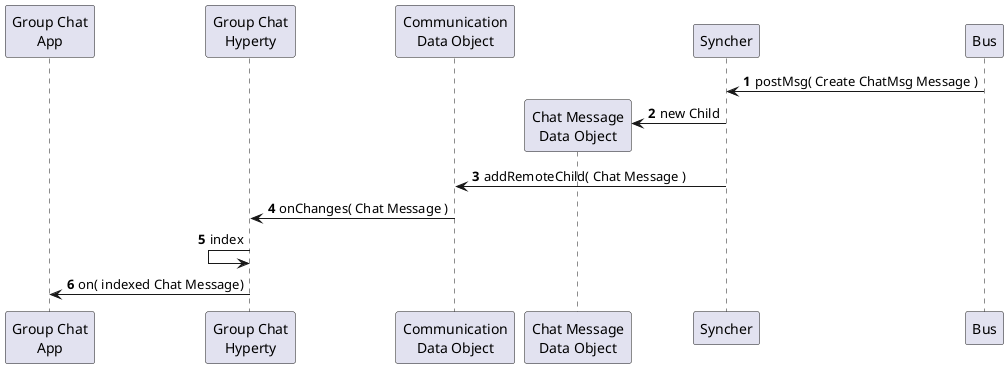 @startuml
autonumber

participant "Group Chat\nApp" as app

participant "Group Chat\nHyperty" as myChatH

participant "Communication\nData Object" as myChat

participant "Chat Message\nData Object" as myMsg

participant "Syncher" as sync

sync <- Bus : postMsg( Create ChatMsg Message )

create myMsg

sync -> myMsg : new Child

sync -> myChat : addRemoteChild( Chat Message )

myChatH <- myChat : onChanges( Chat Message )

myChatH <- myChatH : index

app <- myChatH : on( indexed Chat Message)


@enduml
